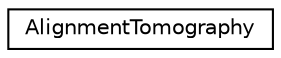 digraph "Graphical Class Hierarchy"
{
  edge [fontname="Helvetica",fontsize="10",labelfontname="Helvetica",labelfontsize="10"];
  node [fontname="Helvetica",fontsize="10",shape=record];
  rankdir="LR";
  Node0 [label="AlignmentTomography",height=0.2,width=0.4,color="black", fillcolor="white", style="filled",URL="$classAlignmentTomography.html"];
}
